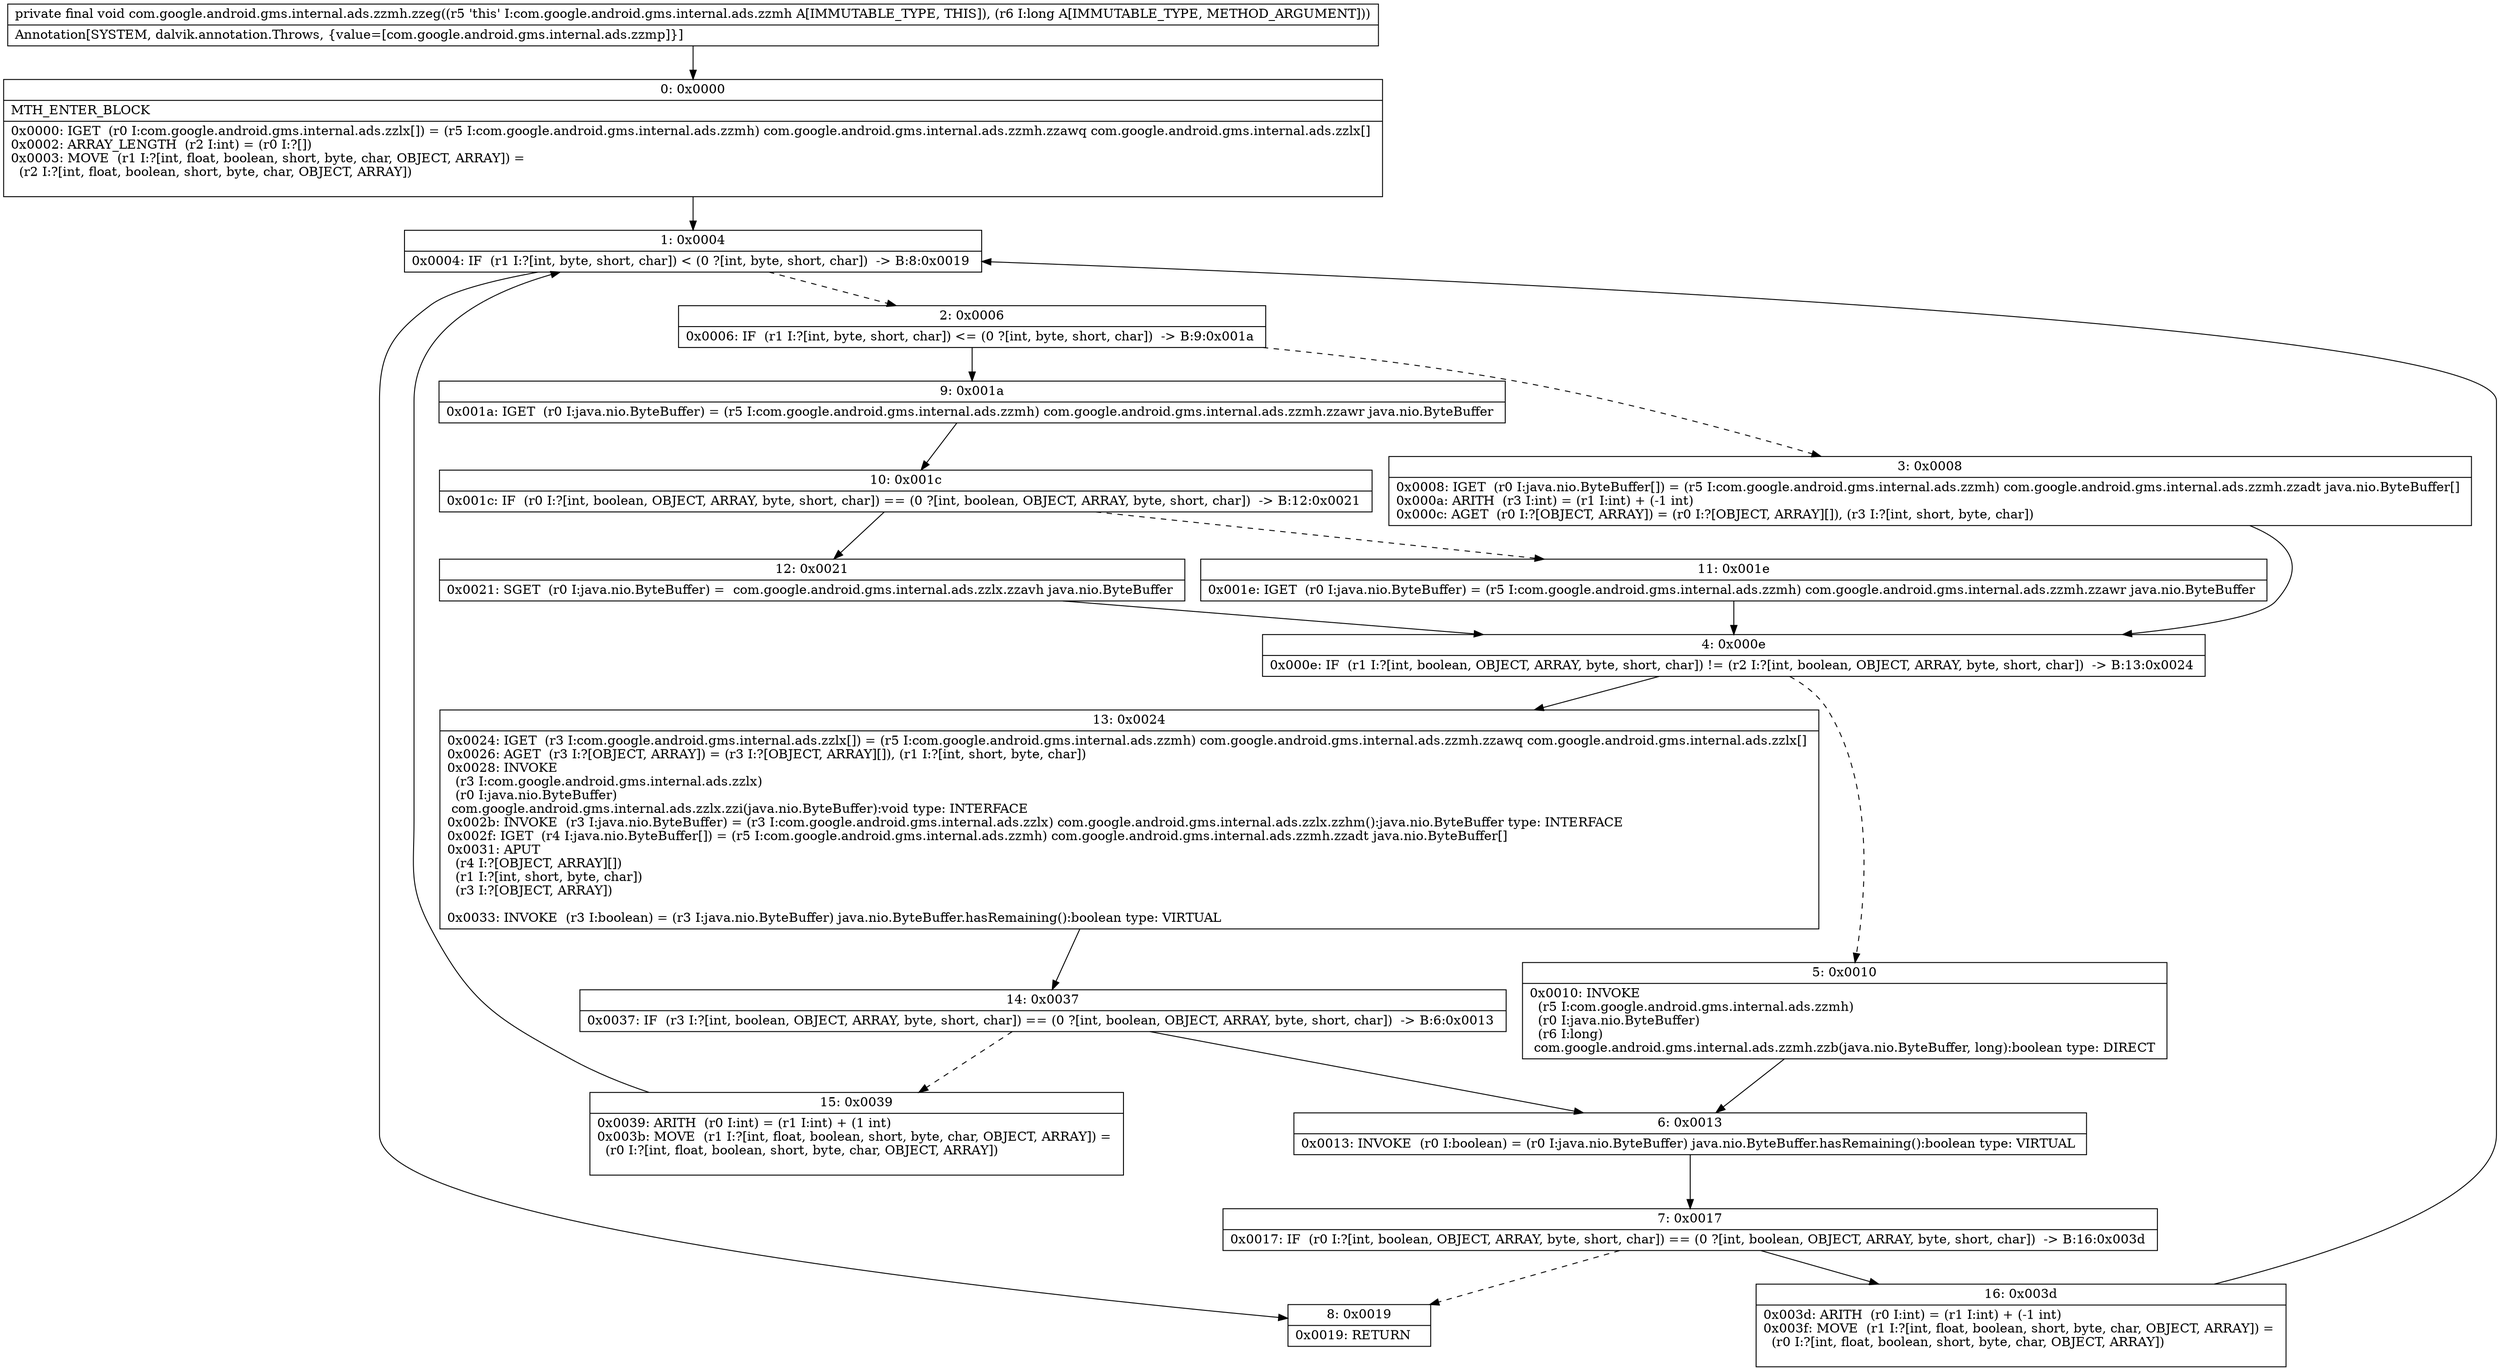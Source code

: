 digraph "CFG forcom.google.android.gms.internal.ads.zzmh.zzeg(J)V" {
Node_0 [shape=record,label="{0\:\ 0x0000|MTH_ENTER_BLOCK\l|0x0000: IGET  (r0 I:com.google.android.gms.internal.ads.zzlx[]) = (r5 I:com.google.android.gms.internal.ads.zzmh) com.google.android.gms.internal.ads.zzmh.zzawq com.google.android.gms.internal.ads.zzlx[] \l0x0002: ARRAY_LENGTH  (r2 I:int) = (r0 I:?[]) \l0x0003: MOVE  (r1 I:?[int, float, boolean, short, byte, char, OBJECT, ARRAY]) = \l  (r2 I:?[int, float, boolean, short, byte, char, OBJECT, ARRAY])\l \l}"];
Node_1 [shape=record,label="{1\:\ 0x0004|0x0004: IF  (r1 I:?[int, byte, short, char]) \< (0 ?[int, byte, short, char])  \-\> B:8:0x0019 \l}"];
Node_2 [shape=record,label="{2\:\ 0x0006|0x0006: IF  (r1 I:?[int, byte, short, char]) \<= (0 ?[int, byte, short, char])  \-\> B:9:0x001a \l}"];
Node_3 [shape=record,label="{3\:\ 0x0008|0x0008: IGET  (r0 I:java.nio.ByteBuffer[]) = (r5 I:com.google.android.gms.internal.ads.zzmh) com.google.android.gms.internal.ads.zzmh.zzadt java.nio.ByteBuffer[] \l0x000a: ARITH  (r3 I:int) = (r1 I:int) + (\-1 int) \l0x000c: AGET  (r0 I:?[OBJECT, ARRAY]) = (r0 I:?[OBJECT, ARRAY][]), (r3 I:?[int, short, byte, char]) \l}"];
Node_4 [shape=record,label="{4\:\ 0x000e|0x000e: IF  (r1 I:?[int, boolean, OBJECT, ARRAY, byte, short, char]) != (r2 I:?[int, boolean, OBJECT, ARRAY, byte, short, char])  \-\> B:13:0x0024 \l}"];
Node_5 [shape=record,label="{5\:\ 0x0010|0x0010: INVOKE  \l  (r5 I:com.google.android.gms.internal.ads.zzmh)\l  (r0 I:java.nio.ByteBuffer)\l  (r6 I:long)\l com.google.android.gms.internal.ads.zzmh.zzb(java.nio.ByteBuffer, long):boolean type: DIRECT \l}"];
Node_6 [shape=record,label="{6\:\ 0x0013|0x0013: INVOKE  (r0 I:boolean) = (r0 I:java.nio.ByteBuffer) java.nio.ByteBuffer.hasRemaining():boolean type: VIRTUAL \l}"];
Node_7 [shape=record,label="{7\:\ 0x0017|0x0017: IF  (r0 I:?[int, boolean, OBJECT, ARRAY, byte, short, char]) == (0 ?[int, boolean, OBJECT, ARRAY, byte, short, char])  \-\> B:16:0x003d \l}"];
Node_8 [shape=record,label="{8\:\ 0x0019|0x0019: RETURN   \l}"];
Node_9 [shape=record,label="{9\:\ 0x001a|0x001a: IGET  (r0 I:java.nio.ByteBuffer) = (r5 I:com.google.android.gms.internal.ads.zzmh) com.google.android.gms.internal.ads.zzmh.zzawr java.nio.ByteBuffer \l}"];
Node_10 [shape=record,label="{10\:\ 0x001c|0x001c: IF  (r0 I:?[int, boolean, OBJECT, ARRAY, byte, short, char]) == (0 ?[int, boolean, OBJECT, ARRAY, byte, short, char])  \-\> B:12:0x0021 \l}"];
Node_11 [shape=record,label="{11\:\ 0x001e|0x001e: IGET  (r0 I:java.nio.ByteBuffer) = (r5 I:com.google.android.gms.internal.ads.zzmh) com.google.android.gms.internal.ads.zzmh.zzawr java.nio.ByteBuffer \l}"];
Node_12 [shape=record,label="{12\:\ 0x0021|0x0021: SGET  (r0 I:java.nio.ByteBuffer) =  com.google.android.gms.internal.ads.zzlx.zzavh java.nio.ByteBuffer \l}"];
Node_13 [shape=record,label="{13\:\ 0x0024|0x0024: IGET  (r3 I:com.google.android.gms.internal.ads.zzlx[]) = (r5 I:com.google.android.gms.internal.ads.zzmh) com.google.android.gms.internal.ads.zzmh.zzawq com.google.android.gms.internal.ads.zzlx[] \l0x0026: AGET  (r3 I:?[OBJECT, ARRAY]) = (r3 I:?[OBJECT, ARRAY][]), (r1 I:?[int, short, byte, char]) \l0x0028: INVOKE  \l  (r3 I:com.google.android.gms.internal.ads.zzlx)\l  (r0 I:java.nio.ByteBuffer)\l com.google.android.gms.internal.ads.zzlx.zzi(java.nio.ByteBuffer):void type: INTERFACE \l0x002b: INVOKE  (r3 I:java.nio.ByteBuffer) = (r3 I:com.google.android.gms.internal.ads.zzlx) com.google.android.gms.internal.ads.zzlx.zzhm():java.nio.ByteBuffer type: INTERFACE \l0x002f: IGET  (r4 I:java.nio.ByteBuffer[]) = (r5 I:com.google.android.gms.internal.ads.zzmh) com.google.android.gms.internal.ads.zzmh.zzadt java.nio.ByteBuffer[] \l0x0031: APUT  \l  (r4 I:?[OBJECT, ARRAY][])\l  (r1 I:?[int, short, byte, char])\l  (r3 I:?[OBJECT, ARRAY])\l \l0x0033: INVOKE  (r3 I:boolean) = (r3 I:java.nio.ByteBuffer) java.nio.ByteBuffer.hasRemaining():boolean type: VIRTUAL \l}"];
Node_14 [shape=record,label="{14\:\ 0x0037|0x0037: IF  (r3 I:?[int, boolean, OBJECT, ARRAY, byte, short, char]) == (0 ?[int, boolean, OBJECT, ARRAY, byte, short, char])  \-\> B:6:0x0013 \l}"];
Node_15 [shape=record,label="{15\:\ 0x0039|0x0039: ARITH  (r0 I:int) = (r1 I:int) + (1 int) \l0x003b: MOVE  (r1 I:?[int, float, boolean, short, byte, char, OBJECT, ARRAY]) = \l  (r0 I:?[int, float, boolean, short, byte, char, OBJECT, ARRAY])\l \l}"];
Node_16 [shape=record,label="{16\:\ 0x003d|0x003d: ARITH  (r0 I:int) = (r1 I:int) + (\-1 int) \l0x003f: MOVE  (r1 I:?[int, float, boolean, short, byte, char, OBJECT, ARRAY]) = \l  (r0 I:?[int, float, boolean, short, byte, char, OBJECT, ARRAY])\l \l}"];
MethodNode[shape=record,label="{private final void com.google.android.gms.internal.ads.zzmh.zzeg((r5 'this' I:com.google.android.gms.internal.ads.zzmh A[IMMUTABLE_TYPE, THIS]), (r6 I:long A[IMMUTABLE_TYPE, METHOD_ARGUMENT]))  | Annotation[SYSTEM, dalvik.annotation.Throws, \{value=[com.google.android.gms.internal.ads.zzmp]\}]\l}"];
MethodNode -> Node_0;
Node_0 -> Node_1;
Node_1 -> Node_2[style=dashed];
Node_1 -> Node_8;
Node_2 -> Node_3[style=dashed];
Node_2 -> Node_9;
Node_3 -> Node_4;
Node_4 -> Node_5[style=dashed];
Node_4 -> Node_13;
Node_5 -> Node_6;
Node_6 -> Node_7;
Node_7 -> Node_8[style=dashed];
Node_7 -> Node_16;
Node_9 -> Node_10;
Node_10 -> Node_11[style=dashed];
Node_10 -> Node_12;
Node_11 -> Node_4;
Node_12 -> Node_4;
Node_13 -> Node_14;
Node_14 -> Node_6;
Node_14 -> Node_15[style=dashed];
Node_15 -> Node_1;
Node_16 -> Node_1;
}

